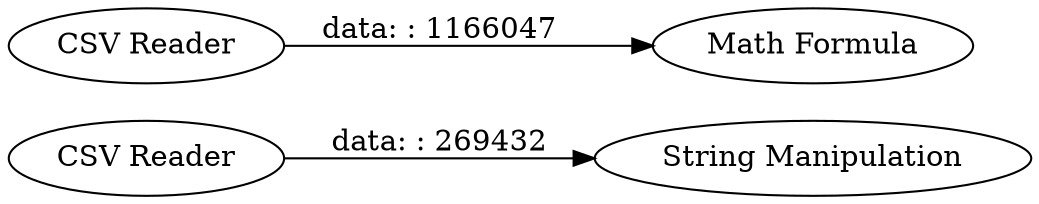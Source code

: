 digraph {
	"2663802764902204576_1" [label="CSV Reader"]
	"2663802764902204576_2" [label="String Manipulation"]
	"2663802764902204576_4" [label="CSV Reader"]
	"2663802764902204576_5" [label="Math Formula"]
	"2663802764902204576_1" -> "2663802764902204576_2" [label="data: : 269432"]
	"2663802764902204576_4" -> "2663802764902204576_5" [label="data: : 1166047"]
	rankdir=LR
}
